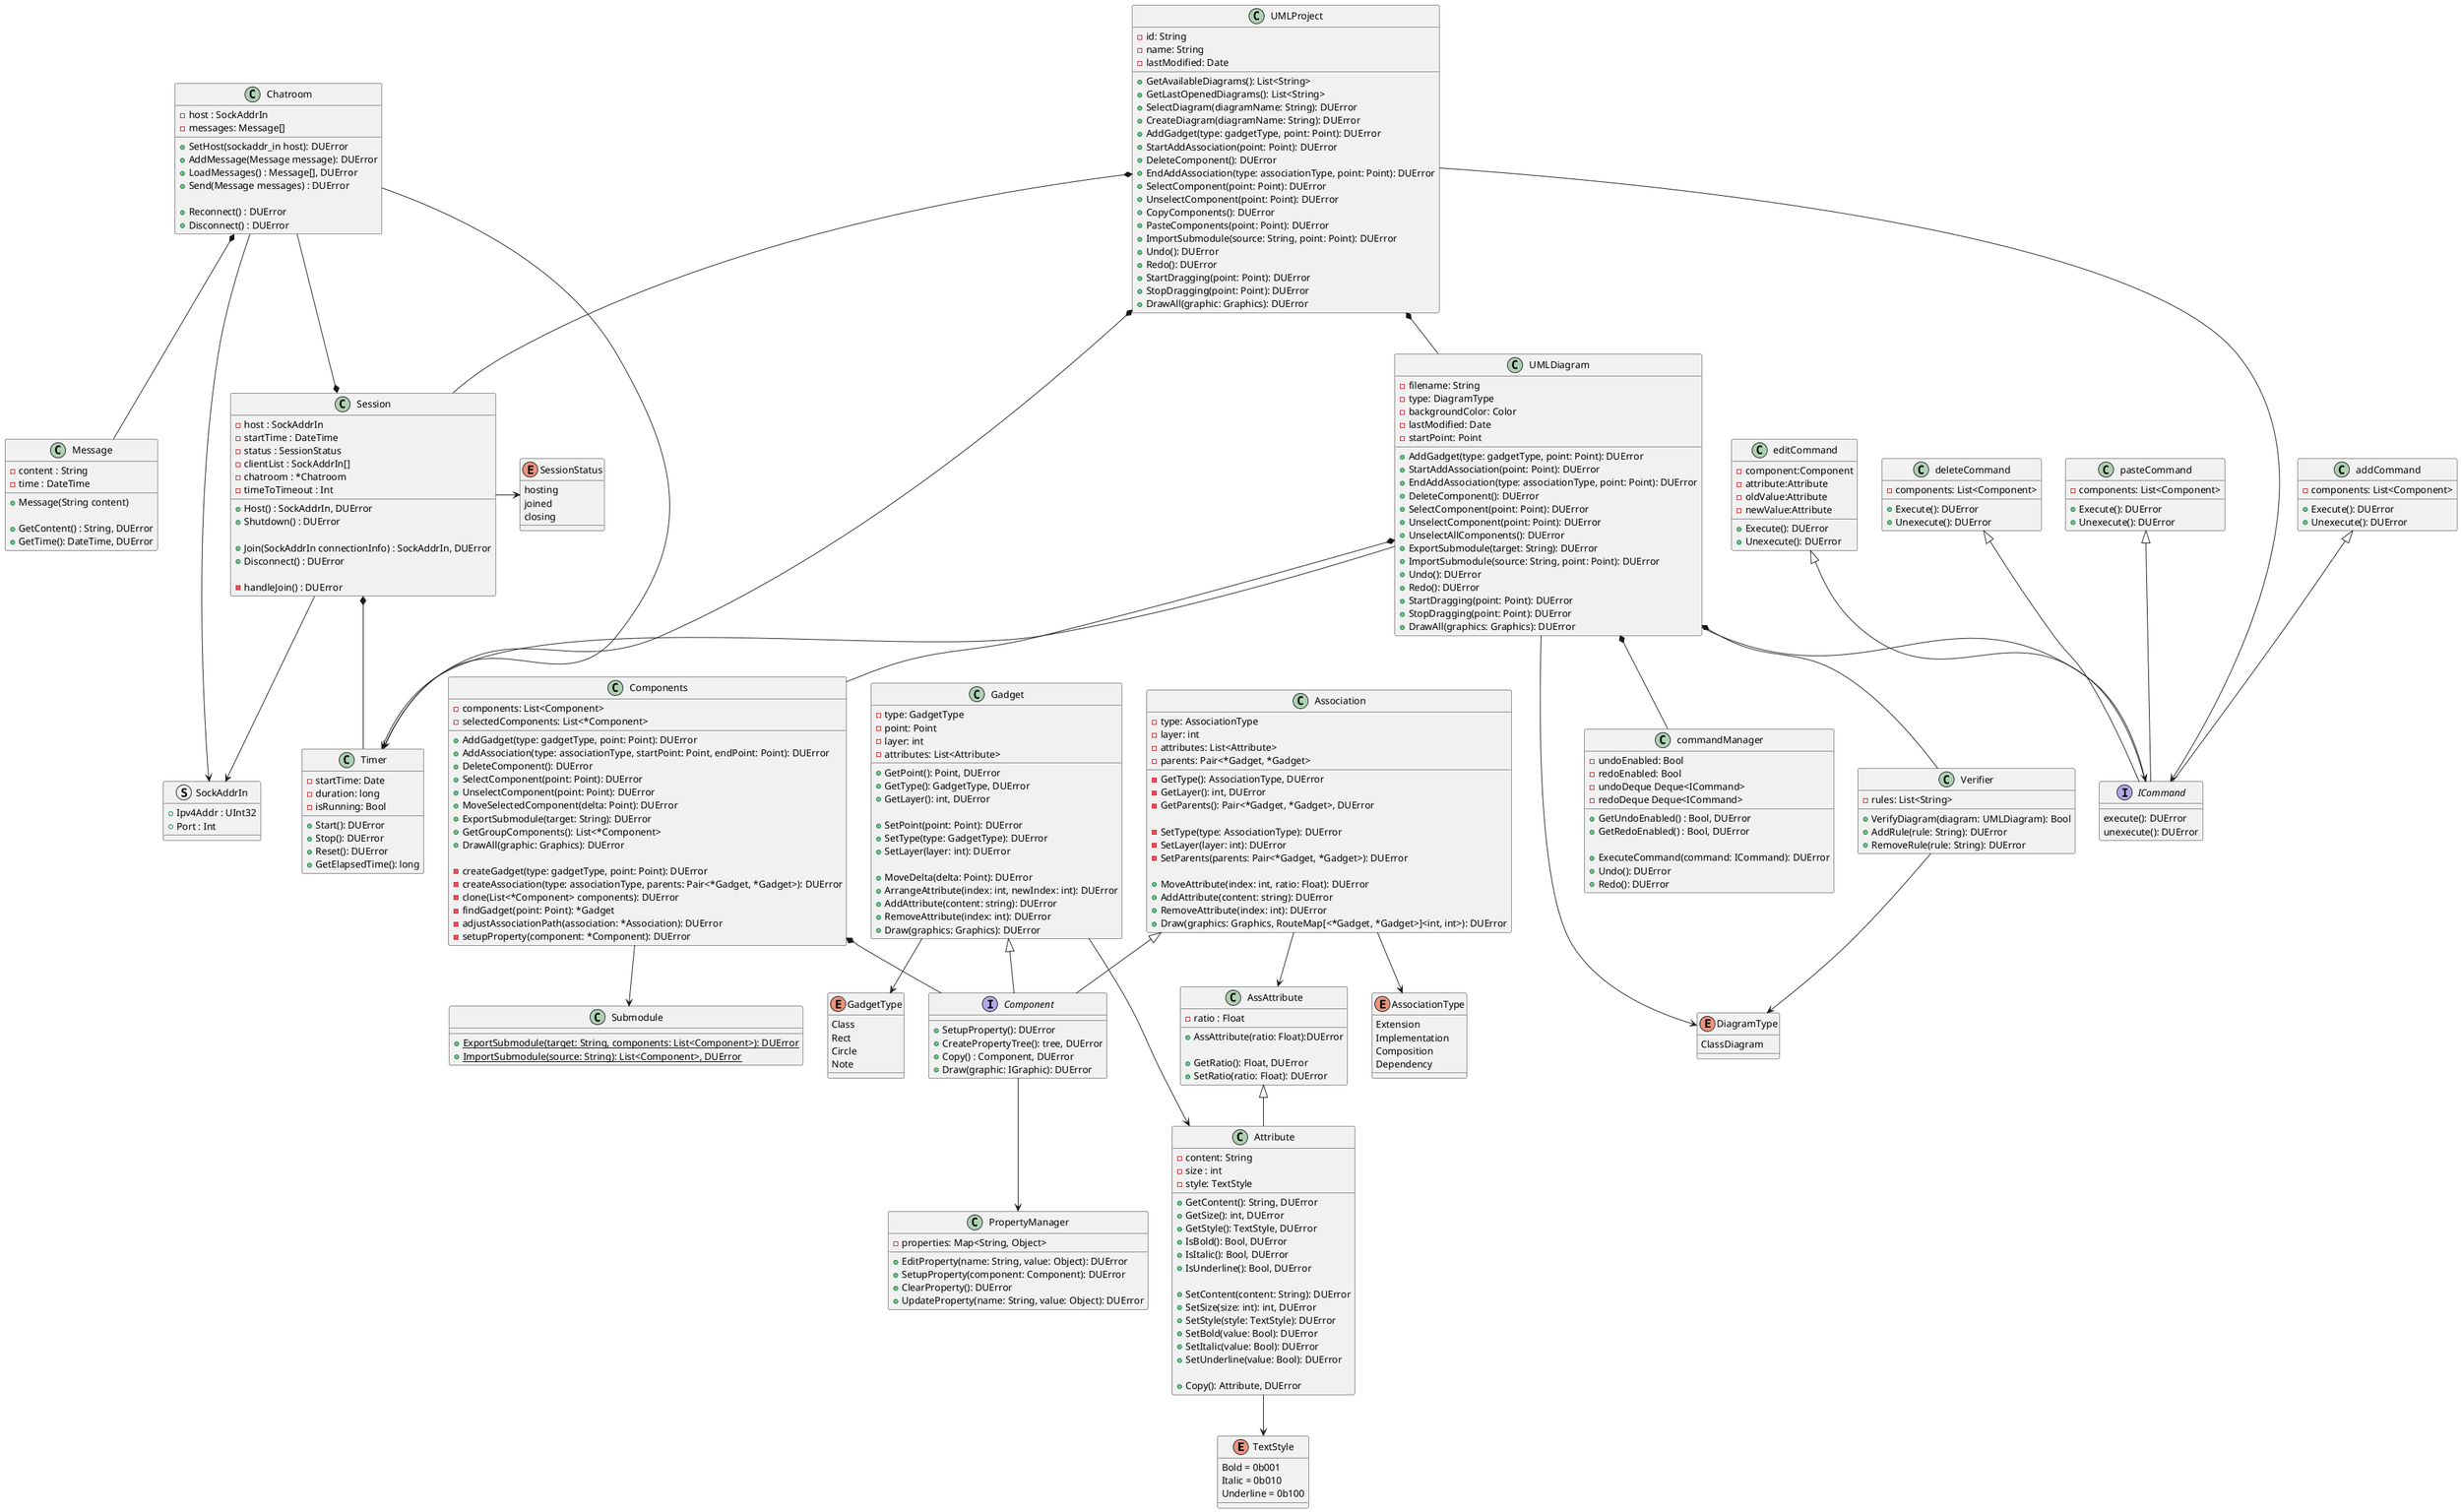 @startuml UML

/' This is a bit comparing enum '/
enum TextStyle {
    Bold = 0b001
    Italic = 0b010
    Underline = 0b100
}

enum SessionStatus{
    hosting
    joined
    closing /' for shutting down Session::HandleJoin() '/
}

enum GadgetType {
    Class
    Rect
    Circle
    Note
}

enum AssociationType {
    Extension
    Implementation
    Composition
    Dependency
}

enum DiagramType {
    ClassDiagram
}

struct SockAddrIn {
    + Ipv4Addr : UInt32
    + Port : Int
}




class UMLProject{
    - id: String
    - name: String
    - lastModified: Date
    + GetAvailableDiagrams(): List<String>
    + GetLastOpenedDiagrams(): List<String>
    + SelectDiagram(diagramName: String): DUError
    + CreateDiagram(diagramName: String): DUError
    + AddGadget(type: gadgetType, point: Point): DUError
    + StartAddAssociation(point: Point): DUError
    + DeleteComponent(): DUError
    + EndAddAssociation(type: associationType, point: Point): DUError
    + SelectComponent(point: Point): DUError
    + UnselectComponent(point: Point): DUError
    + CopyComponents(): DUError
    + PasteComponents(point: Point): DUError
    + ImportSubmodule(source: String, point: Point): DUError
    + Undo(): DUError
    + Redo(): DUError
    + StartDragging(point: Point): DUError
    + StopDragging(point: Point): DUError
    + DrawAll(graphic: Graphics): DUError
}

class UMLDiagram{
    - filename: String
    - type: DiagramType
    - backgroundColor: Color
    - lastModified: Date
    - startPoint: Point

    + AddGadget(type: gadgetType, point: Point): DUError
    + StartAddAssociation(point: Point): DUError
    + EndAddAssociation(type: associationType, point: Point): DUError
    + DeleteComponent(): DUError
    + SelectComponent(point: Point): DUError
    + UnselectComponent(point: Point): DUError
    + UnselectAllComponents(): DUError
    + ExportSubmodule(target: String): DUError
    + ImportSubmodule(source: String, point: Point): DUError
    + Undo(): DUError
    + Redo(): DUError
    + StartDragging(point: Point): DUError
    + StopDragging(point: Point): DUError
    + DrawAll(graphics: Graphics): DUError
}




Interface Component {
    + SetupProperty(): DUError
    + CreatePropertyTree(): tree, DUError
    + Copy() : Component, DUError
    + Draw(graphic: IGraphic): DUError

}
' TODO: getHitBox()

class Components {
    - components: List<Component>
    - selectedComponents: List<*Component>

    + AddGadget(type: gadgetType, point: Point): DUError
    + AddAssociation(type: associationType, startPoint: Point, endPoint: Point): DUError
    + DeleteComponent(): DUError
    + SelectComponent(point: Point): DUError
    + UnselectComponent(point: Point): DUError
    + MoveSelectedComponent(delta: Point): DUError
    + ExportSubmodule(target: String): DUError
    + GetGroupComponents(): List<*Component>
    + DrawAll(graphic: Graphics): DUError

    - createGadget(type: gadgetType, point: Point): DUError
    - createAssociation(type: associationType, parents: Pair<*Gadget, *Gadget>): DUError
    - clone(List<*Component> components): DUError
    - findGadget(point: Point): *Gadget
    - adjustAssociationPath(association: *Association): DUError
    - setupProperty(component: *Component): DUError

}


class Gadget{
    - type: GadgetType
    - point: Point
    - layer: int
    - attributes: List<Attribute>

    + GetPoint(): Point, DUError
    + GetType(): GadgetType, DUError
    + GetLayer(): int, DUError

    + SetPoint(point: Point): DUError
    + SetType(type: GadgetType): DUError
    + SetLayer(layer: int): DUError

    + MoveDelta(delta: Point): DUError
    + ArrangeAttribute(index: int, newIndex: int): DUError
    + AddAttribute(content: string): DUError
    + RemoveAttribute(index: int): DUError
    + Draw(graphics: Graphics): DUError

}
' TODO: add constructor?

class Association{
    - type: AssociationType
    - layer: int
    - attributes: List<Attribute>
    - parents: Pair<*Gadget, *Gadget>

    - GetType(): AssociationType, DUError
    - GetLayer(): int, DUError
    - GetParents(): Pair<*Gadget, *Gadget>, DUError

    - SetType(type: AssociationType): DUError
    - SetLayer(layer: int): DUError
    - SetParents(parents: Pair<*Gadget, *Gadget>): DUError

    + MoveAttribute(index: int, ratio: Float): DUError
    + AddAttribute(content: string): DUError
    + RemoveAttribute(index: int): DUError
    + Draw(graphics: Graphics, RouteMap[<*Gadget, *Gadget>]<int, int>): DUError
}
' TODO: add constructor?


class Attribute{
    - content: String
    - size : int
    - style: TextStyle

    + GetContent(): String, DUError
    + GetSize(): int, DUError
    + GetStyle(): TextStyle, DUError
    + IsBold(): Bool, DUError
    + IsItalic(): Bool, DUError
    + IsUnderline(): Bool, DUError

    + SetContent(content: String): DUError
    + SetSize(size: int): int, DUError
    + SetStyle(style: TextStyle): DUError
    + SetBold(value: Bool): DUError
    + SetItalic(value: Bool): DUError
    + SetUnderline(value: Bool): DUError

    + Copy(): Attribute, DUError
}

class AssAttribute {
    - ratio : Float

    + AssAttribute(ratio: Float):DUError

    + GetRatio(): Float, DUError
    + SetRatio(ratio: Float): DUError
}


class Submodule{
    +{static} ExportSubmodule(target: String, components: List<Component>): DUError
    +{static} ImportSubmodule(source: String): List<Component>, DUError
}

class PropertyManager{
    - properties: Map<String, Object>
    + EditProperty(name: String, value: Object): DUError
    + SetupProperty(component: Component): DUError
    + ClearProperty(): DUError
    + UpdateProperty(name: String, value: Object): DUError
}

class Session {
    - host : SockAddrIn
    - startTime : DateTime
    - status : SessionStatus
    - clientList : SockAddrIn[]
    - chatroom : *Chatroom
    - timeToTimeout : Int /' Maybe a constexpr '/

    /' Host Methods '/
    + Host() : SockAddrIn, DUError
    + Shutdown() : DUError

    /' Client Methods '/
    + Join(SockAddrIn connectionInfo) : SockAddrIn, DUError /' SockInfo for chatroom '/
    + Disconnect() : DUError

    - handleJoin() : DUError
}


class Chatroom {
    - host : SockAddrIn /'Different port to session's'/
    - messages: Message[]

    + SetHost(sockaddr_in host): DUError
    + AddMessage(Message message): DUError /'May make messages fill up mem, which throws MemoryFullError '/


    + LoadMessages() : Message[], DUError
    + Send(Message messages) : DUError

    + Reconnect() : DUError
    + Disconnect() : DUError
}


class Message {
    - content : String
    - time : DateTime

    + Message(String content)

    + GetContent() : String, DUError
    + GetTime(): DateTime, DUError
}

class Timer {
    - startTime: Date
    - duration: long
    - isRunning: Bool
    + Start(): DUError
    + Stop(): DUError
    + Reset(): DUError
    + GetElapsedTime(): long
}

class Verifier {
    - rules: List<String>
    + VerifyDiagram(diagram: UMLDiagram): Bool
    + AddRule(rule: String): DUError
    + RemoveRule(rule: String): DUError
}

Interface ICommand{
    execute(): DUError
    unexecute(): DUError
}

class commandManager{
    - undoEnabled: Bool
    - redoEnabled: Bool
    - undoDeque Deque<ICommand>
    - redoDeque Deque<ICommand>

    + GetUndoEnabled() : Bool, DUError /' retrun !undoDeque.empty() '/
    + GetRedoEnabled() : Bool, DUError /' return !redoDeque.empty() '/

    + ExecuteCommand(command: ICommand): DUError
    + Undo(): DUError
    + Redo(): DUError
}

class addCommand {
    - components: List<Component>
    + Execute(): DUError
    + Unexecute(): DUError
}

class editCommand{
    - component:Component
    - attribute:Attribute
    - oldValue:Attribute
    - newValue:Attribute
    + Execute(): DUError
    + Unexecute(): DUError
}

class deleteCommand{
    - components: List<Component>
    + Execute(): DUError
    + Unexecute(): DUError
}

class pasteCommand{
    - components: List<Component>
    + Execute(): DUError
    + Unexecute(): DUError
}

' interface


Gadget <|-- Component
Association <|-- Component

AssAttribute <|--Attribute

addCommand <|-- ICommand
editCommand <|-- ICommand
deleteCommand <|-- ICommand
pasteCommand <|-- ICommand


' General



Session -> SessionStatus
Session --> SockAddrIn
Session *-- Timer

Chatroom --> SockAddrIn
Chatroom --* Session
Chatroom --> Timer
Chatroom *-- Message


UMLProject *-- UMLDiagram
UMLProject *-- Timer
UMLProject *-- Session
UMLProject --> ICommand

UMLDiagram --> DiagramType
UMLDiagram *-- Components
UMLDiagram --> Timer
UMLDiagram *-- Verifier
UMLDiagram *-- commandManager
UMLDiagram --> ICommand

Components *-- Component
Components --> Submodule

Component --> PropertyManager

Gadget --> GadgetType
Gadget --> Attribute

Association --> AssociationType
Association --> AssAttribute

Attribute --> TextStyle

Verifier --> DiagramType



@enduml

@startuml DoctorErrorDiagram
class DUError {
    - errorMessage : String

    + DUError(string errorMsg) DUError

    + GetMessage(): String, DUError
}

class ConnectionError {}
class SendError {}
class MemoryFullError {}
class FileIOError {}



ConnectionError <|-- DUError
SendError <|-- DUError
MemoryFullError <|-- DUError
FileIOError <|-- DUError
Session --> DUError
Chatroom --> DUError
Message --> DUError
UMLProject --> DUError
UMLDiagram --> DUError
Components --> DUError
Gadget --> DUError
Association --> DUError
Attribute --> DUError
Verifier --> DUError
commandManager --> DUError
ICommand --> DUError
Submodule --> DUError
PropertyManager --> DUError

@enduml